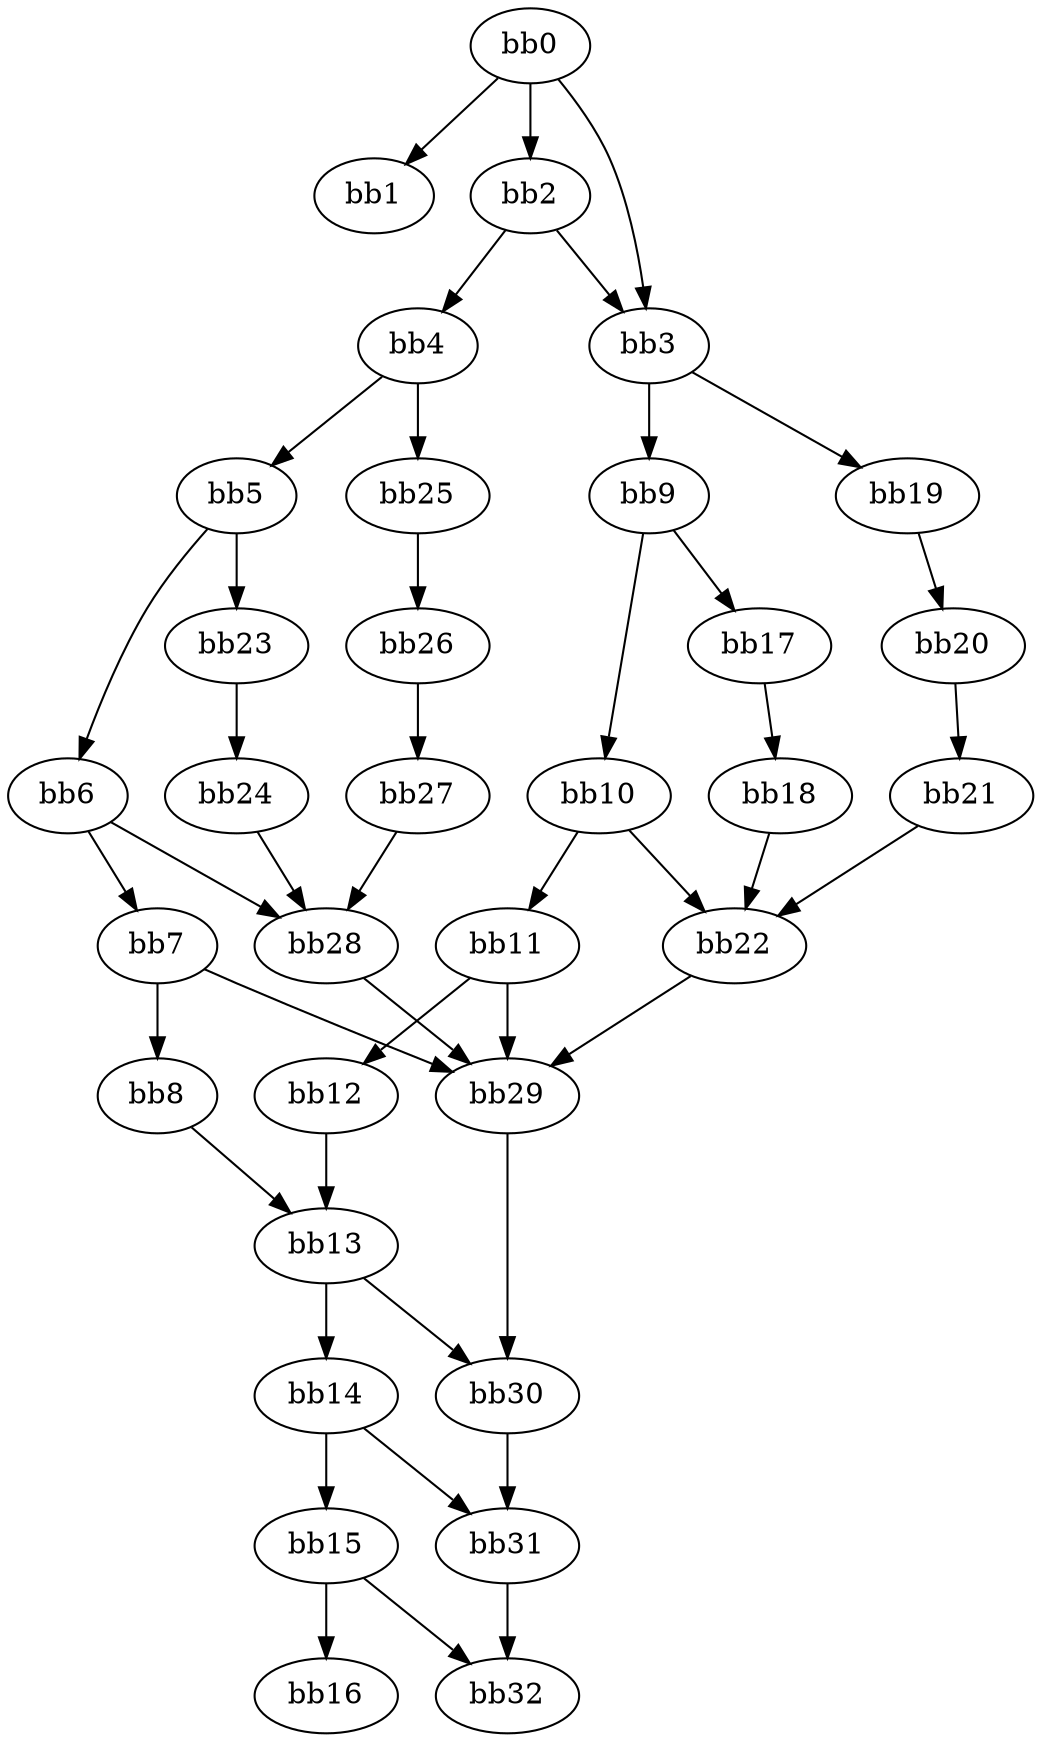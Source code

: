 digraph {
    0 [ label = "bb0\l" ]
    1 [ label = "bb1\l" ]
    2 [ label = "bb2\l" ]
    3 [ label = "bb3\l" ]
    4 [ label = "bb4\l" ]
    5 [ label = "bb5\l" ]
    6 [ label = "bb6\l" ]
    7 [ label = "bb7\l" ]
    8 [ label = "bb8\l" ]
    9 [ label = "bb9\l" ]
    10 [ label = "bb10\l" ]
    11 [ label = "bb11\l" ]
    12 [ label = "bb12\l" ]
    13 [ label = "bb13\l" ]
    14 [ label = "bb14\l" ]
    15 [ label = "bb15\l" ]
    16 [ label = "bb16\l" ]
    17 [ label = "bb17\l" ]
    18 [ label = "bb18\l" ]
    19 [ label = "bb19\l" ]
    20 [ label = "bb20\l" ]
    21 [ label = "bb21\l" ]
    22 [ label = "bb22\l" ]
    23 [ label = "bb23\l" ]
    24 [ label = "bb24\l" ]
    25 [ label = "bb25\l" ]
    26 [ label = "bb26\l" ]
    27 [ label = "bb27\l" ]
    28 [ label = "bb28\l" ]
    29 [ label = "bb29\l" ]
    30 [ label = "bb30\l" ]
    31 [ label = "bb31\l" ]
    32 [ label = "bb32\l" ]
    0 -> 1 [ ]
    0 -> 2 [ ]
    0 -> 3 [ ]
    2 -> 3 [ ]
    2 -> 4 [ ]
    3 -> 9 [ ]
    3 -> 19 [ ]
    4 -> 5 [ ]
    4 -> 25 [ ]
    5 -> 6 [ ]
    5 -> 23 [ ]
    6 -> 7 [ ]
    6 -> 28 [ ]
    7 -> 8 [ ]
    7 -> 29 [ ]
    8 -> 13 [ ]
    9 -> 10 [ ]
    9 -> 17 [ ]
    10 -> 11 [ ]
    10 -> 22 [ ]
    11 -> 12 [ ]
    11 -> 29 [ ]
    12 -> 13 [ ]
    13 -> 14 [ ]
    13 -> 30 [ ]
    14 -> 15 [ ]
    14 -> 31 [ ]
    15 -> 16 [ ]
    15 -> 32 [ ]
    17 -> 18 [ ]
    18 -> 22 [ ]
    19 -> 20 [ ]
    20 -> 21 [ ]
    21 -> 22 [ ]
    22 -> 29 [ ]
    23 -> 24 [ ]
    24 -> 28 [ ]
    25 -> 26 [ ]
    26 -> 27 [ ]
    27 -> 28 [ ]
    28 -> 29 [ ]
    29 -> 30 [ ]
    30 -> 31 [ ]
    31 -> 32 [ ]
}

